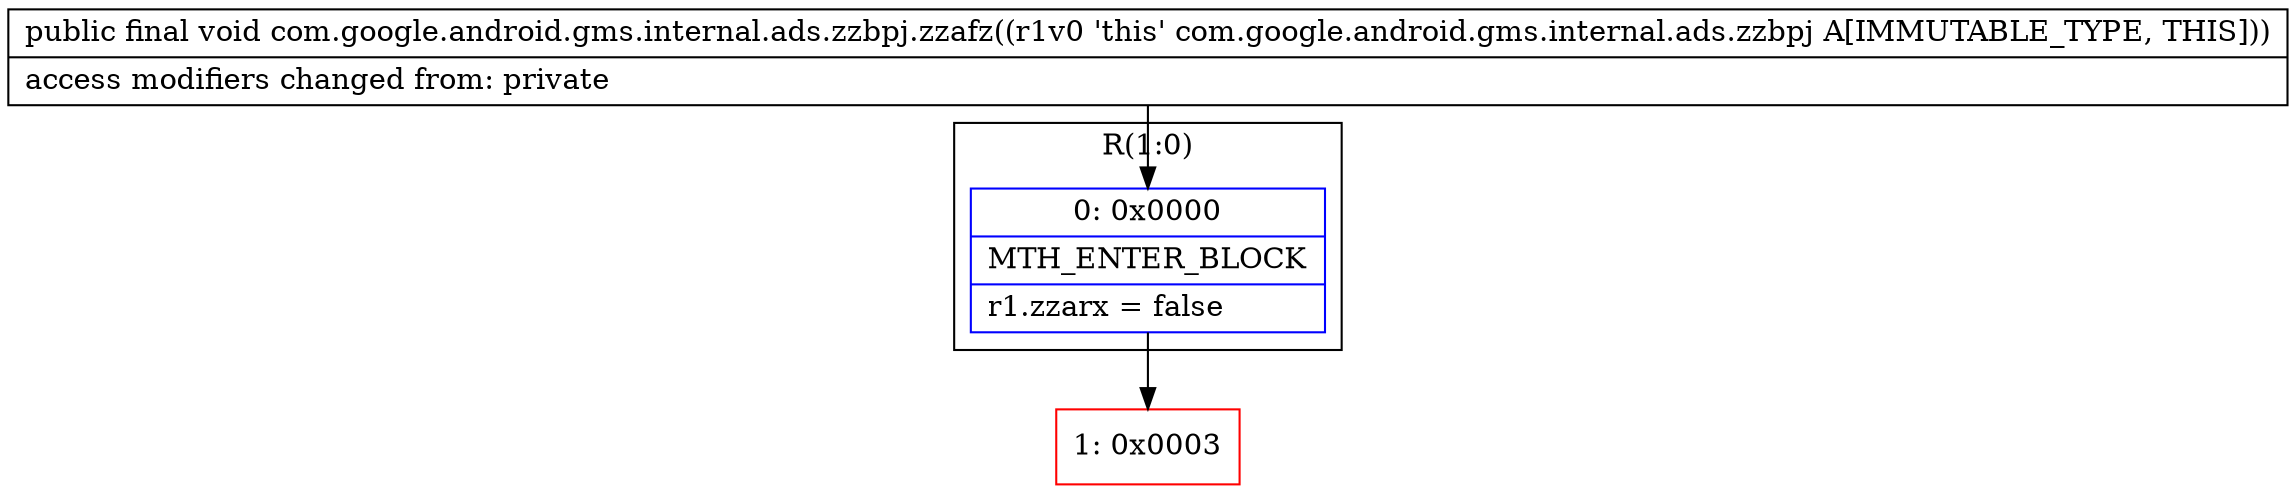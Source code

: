 digraph "CFG forcom.google.android.gms.internal.ads.zzbpj.zzafz()V" {
subgraph cluster_Region_1479561171 {
label = "R(1:0)";
node [shape=record,color=blue];
Node_0 [shape=record,label="{0\:\ 0x0000|MTH_ENTER_BLOCK\l|r1.zzarx = false\l}"];
}
Node_1 [shape=record,color=red,label="{1\:\ 0x0003}"];
MethodNode[shape=record,label="{public final void com.google.android.gms.internal.ads.zzbpj.zzafz((r1v0 'this' com.google.android.gms.internal.ads.zzbpj A[IMMUTABLE_TYPE, THIS]))  | access modifiers changed from: private\l}"];
MethodNode -> Node_0;
Node_0 -> Node_1;
}

